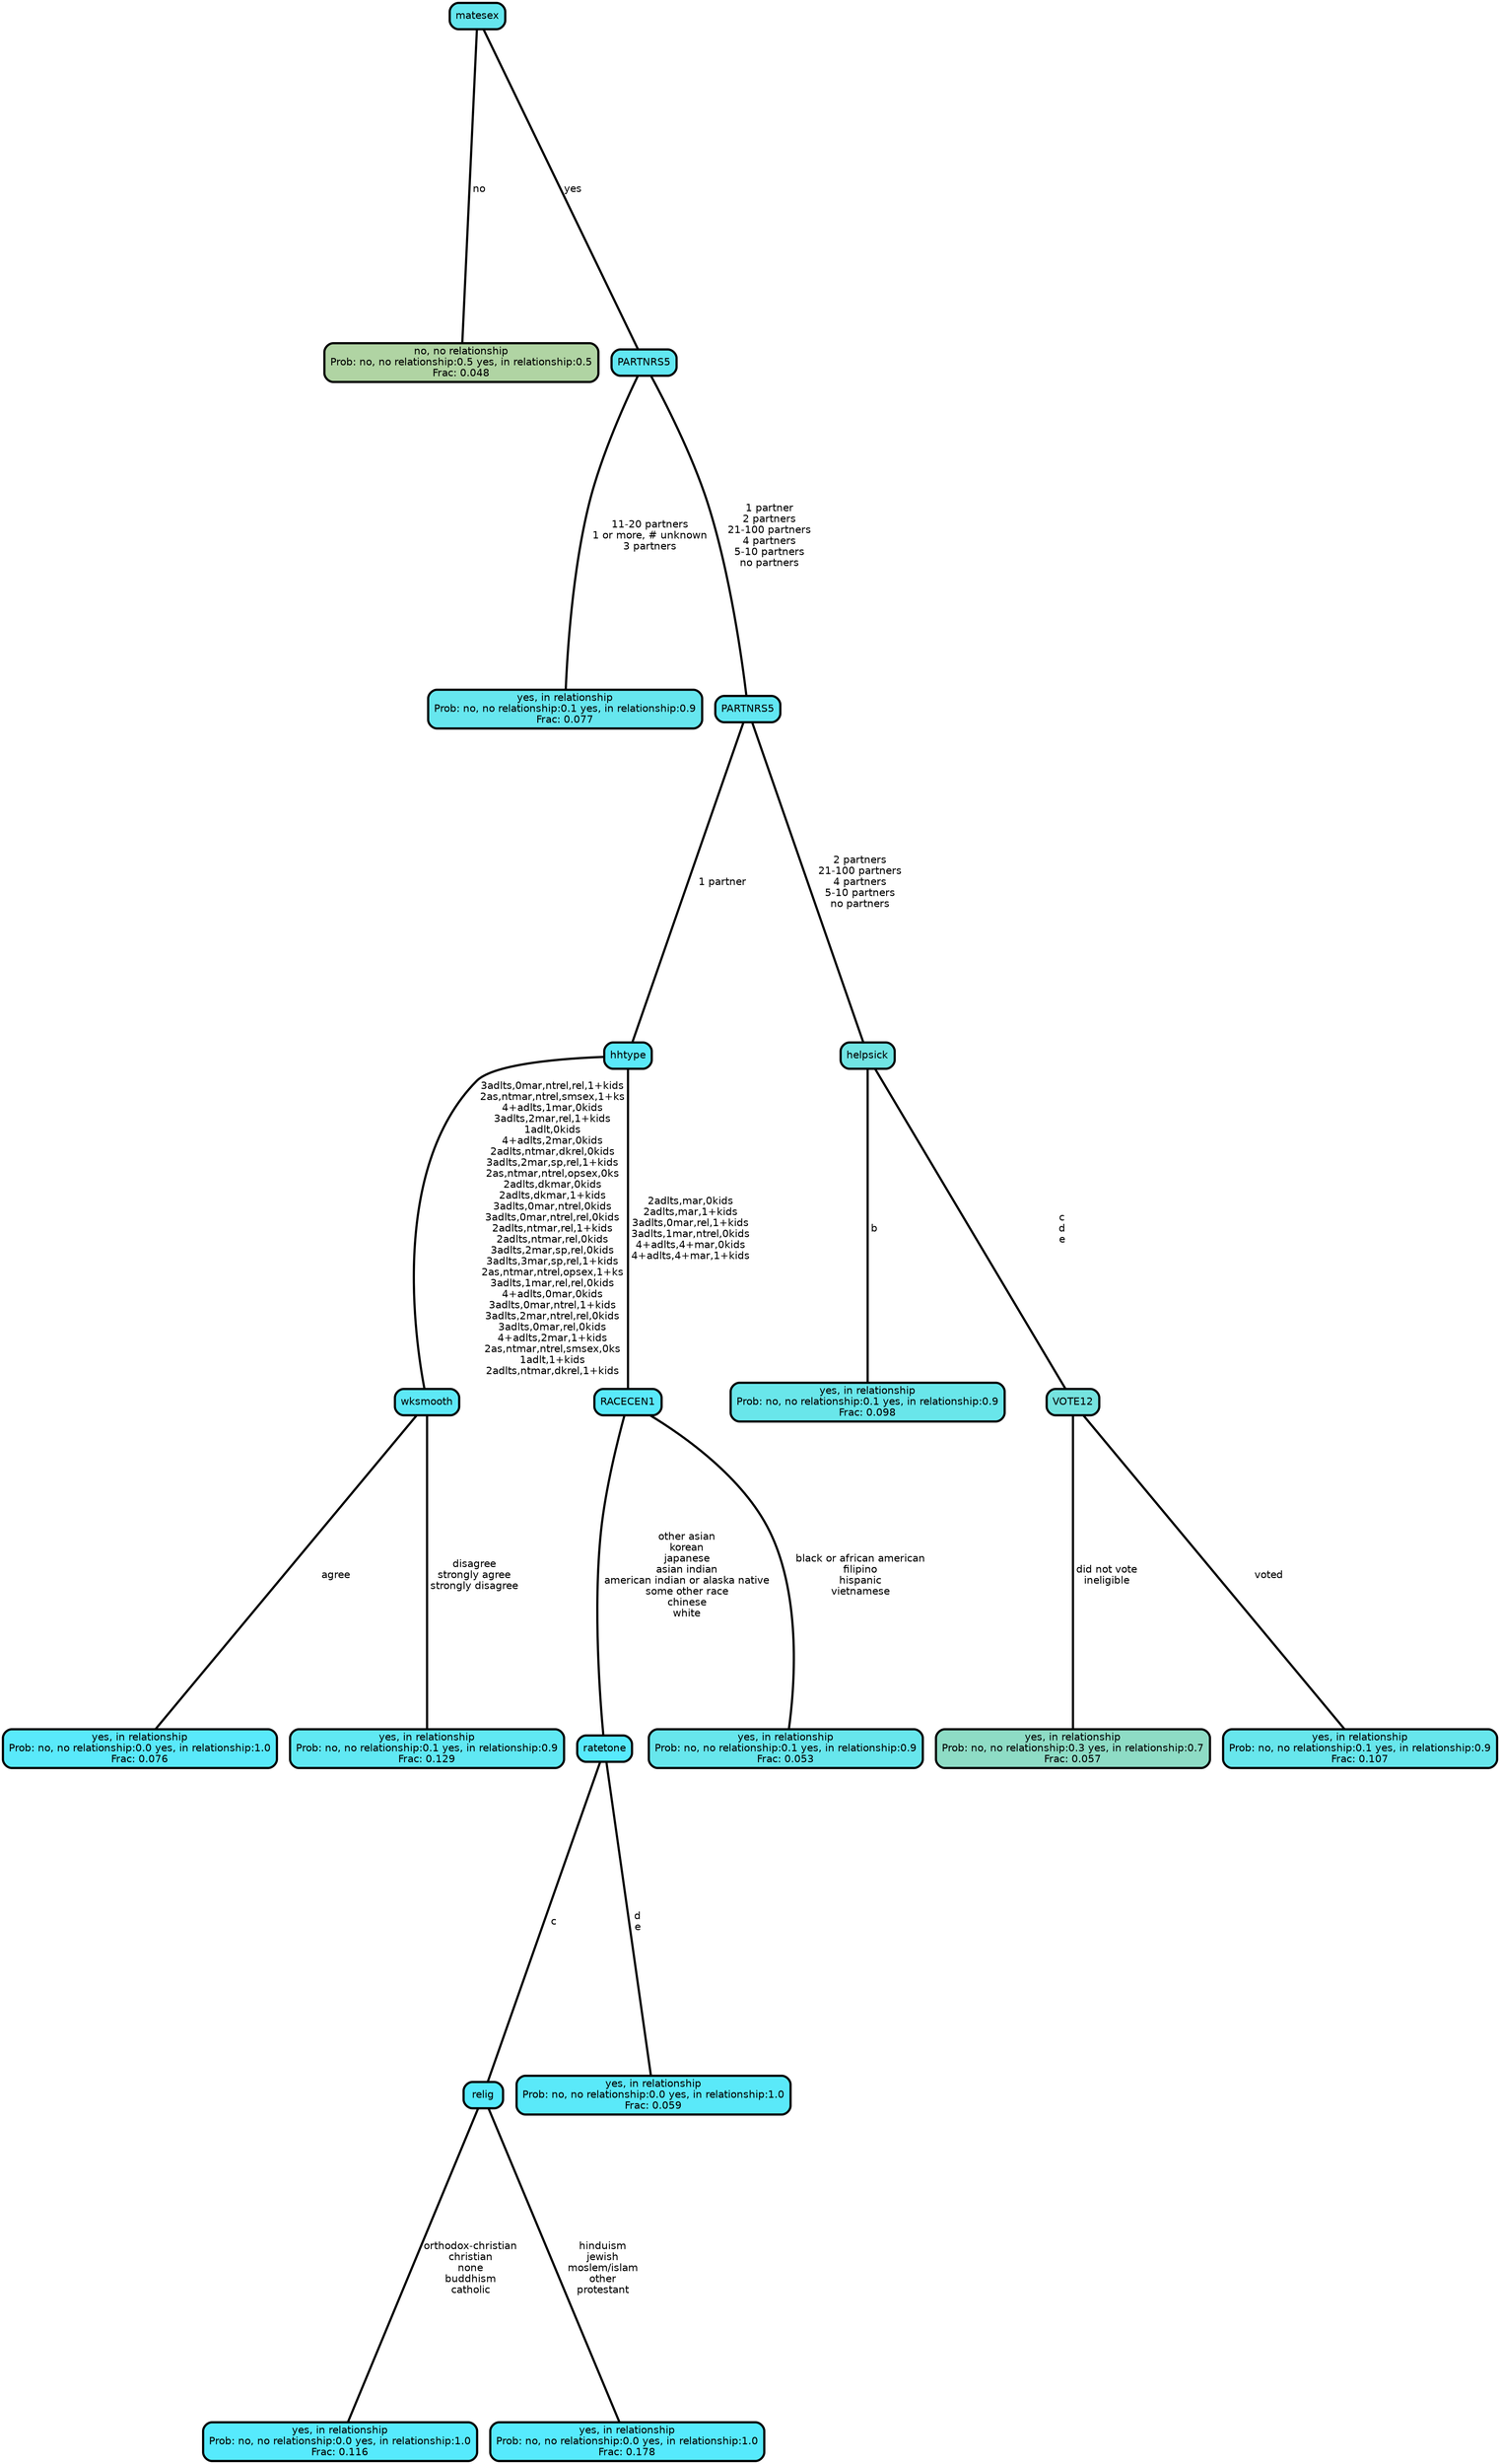 graph Tree {
node [shape=box, style="filled, rounded",color="black",penwidth="3",fontcolor="black",                 fontname=helvetica] ;
graph [ranksep="0 equally", splines=straight,                 bgcolor=transparent, dpi=200] ;
edge [fontname=helvetica, color=black] ;
0 [label="no, no relationship
Prob: no, no relationship:0.5 yes, in relationship:0.5
Frac: 0.048", fillcolor="#b0d4a3"] ;
1 [label="matesex", fillcolor="#65e6ee"] ;
2 [label="yes, in relationship
Prob: no, no relationship:0.1 yes, in relationship:0.9
Frac: 0.077", fillcolor="#66e6ee"] ;
3 [label="PARTNRS5", fillcolor="#61e7f2"] ;
4 [label="yes, in relationship
Prob: no, no relationship:0.0 yes, in relationship:1.0
Frac: 0.076", fillcolor="#59e9fa"] ;
5 [label="wksmooth", fillcolor="#5de8f6"] ;
6 [label="yes, in relationship
Prob: no, no relationship:0.1 yes, in relationship:0.9
Frac: 0.129", fillcolor="#60e8f3"] ;
7 [label="hhtype", fillcolor="#5ae9f9"] ;
8 [label="yes, in relationship
Prob: no, no relationship:0.0 yes, in relationship:1.0
Frac: 0.116", fillcolor="#56eafd"] ;
9 [label="relig", fillcolor="#56eafd"] ;
10 [label="yes, in relationship
Prob: no, no relationship:0.0 yes, in relationship:1.0
Frac: 0.178", fillcolor="#56eafd"] ;
11 [label="ratetone", fillcolor="#57eafc"] ;
12 [label="yes, in relationship
Prob: no, no relationship:0.0 yes, in relationship:1.0
Frac: 0.059", fillcolor="#5ae9f9"] ;
13 [label="RACECEN1", fillcolor="#59e9fa"] ;
14 [label="yes, in relationship
Prob: no, no relationship:0.1 yes, in relationship:0.9
Frac: 0.053", fillcolor="#67e6ec"] ;
15 [label="PARTNRS5", fillcolor="#61e7f2"] ;
16 [label="yes, in relationship
Prob: no, no relationship:0.1 yes, in relationship:0.9
Frac: 0.098", fillcolor="#69e6ea"] ;
17 [label="helpsick", fillcolor="#70e4e3"] ;
18 [label="yes, in relationship
Prob: no, no relationship:0.3 yes, in relationship:0.7
Frac: 0.057", fillcolor="#8edcc5"] ;
19 [label="VOTE12", fillcolor="#75e3df"] ;
20 [label="yes, in relationship
Prob: no, no relationship:0.1 yes, in relationship:0.9
Frac: 0.107", fillcolor="#67e6ec"] ;
1 -- 0 [label=" no",penwidth=3] ;
1 -- 3 [label=" yes",penwidth=3] ;
3 -- 2 [label=" 11-20 partners\n 1 or more, # unknown\n 3 partners",penwidth=3] ;
3 -- 15 [label=" 1 partner\n 2 partners\n 21-100 partners\n 4 partners\n 5-10 partners\n no partners",penwidth=3] ;
5 -- 4 [label=" agree",penwidth=3] ;
5 -- 6 [label=" disagree\n strongly agree\n strongly disagree",penwidth=3] ;
7 -- 5 [label=" 3adlts,0mar,ntrel,rel,1+kids\n 2as,ntmar,ntrel,smsex,1+ks\n 4+adlts,1mar,0kids\n 3adlts,2mar,rel,1+kids\n 1adlt,0kids\n 4+adlts,2mar,0kids\n 2adlts,ntmar,dkrel,0kids\n 3adlts,2mar,sp,rel,1+kids\n 2as,ntmar,ntrel,opsex,0ks\n 2adlts,dkmar,0kids\n 2adlts,dkmar,1+kids\n 3adlts,0mar,ntrel,0kids\n 3adlts,0mar,ntrel,rel,0kids\n 2adlts,ntmar,rel,1+kids\n 2adlts,ntmar,rel,0kids\n 3adlts,2mar,sp,rel,0kids\n 3adlts,3mar,sp,rel,1+kids\n 2as,ntmar,ntrel,opsex,1+ks\n 3adlts,1mar,rel,rel,0kids\n 4+adlts,0mar,0kids\n 3adlts,0mar,ntrel,1+kids\n 3adlts,2mar,ntrel,rel,0kids\n 3adlts,0mar,rel,0kids\n 4+adlts,2mar,1+kids\n 2as,ntmar,ntrel,smsex,0ks\n 1adlt,1+kids\n 2adlts,ntmar,dkrel,1+kids",penwidth=3] ;
7 -- 13 [label=" 2adlts,mar,0kids\n 2adlts,mar,1+kids\n 3adlts,0mar,rel,1+kids\n 3adlts,1mar,ntrel,0kids\n 4+adlts,4+mar,0kids\n 4+adlts,4+mar,1+kids",penwidth=3] ;
9 -- 8 [label=" orthodox-christian\n christian\n none\n buddhism\n catholic",penwidth=3] ;
9 -- 10 [label=" hinduism\n jewish\n moslem/islam\n other\n protestant",penwidth=3] ;
11 -- 9 [label=" c",penwidth=3] ;
11 -- 12 [label=" d\n e",penwidth=3] ;
13 -- 11 [label=" other asian\n korean\n japanese\n asian indian\n american indian or alaska native\n some other race\n chinese\n white",penwidth=3] ;
13 -- 14 [label=" black or african american\n filipino\n hispanic\n vietnamese",penwidth=3] ;
15 -- 7 [label=" 1 partner",penwidth=3] ;
15 -- 17 [label=" 2 partners\n 21-100 partners\n 4 partners\n 5-10 partners\n no partners",penwidth=3] ;
17 -- 16 [label=" b",penwidth=3] ;
17 -- 19 [label=" c\n d\n e",penwidth=3] ;
19 -- 18 [label=" did not vote\n ineligible",penwidth=3] ;
19 -- 20 [label=" voted",penwidth=3] ;
{rank = same;}}